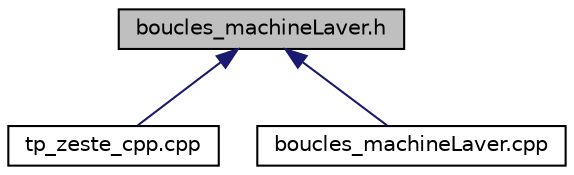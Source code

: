 digraph "boucles_machineLaver.h"
{
 // LATEX_PDF_SIZE
  edge [fontname="Helvetica",fontsize="10",labelfontname="Helvetica",labelfontsize="10"];
  node [fontname="Helvetica",fontsize="10",shape=record];
  Node1 [label="boucles_machineLaver.h",height=0.2,width=0.4,color="black", fillcolor="grey75", style="filled", fontcolor="black",tooltip=" "];
  Node1 -> Node2 [dir="back",color="midnightblue",fontsize="10",style="solid",fontname="Helvetica"];
  Node2 [label="tp_zeste_cpp.cpp",height=0.2,width=0.4,color="black", fillcolor="white", style="filled",URL="$tp__zeste__cpp_8cpp.html",tooltip="Implements the TP zeste C++ class."];
  Node1 -> Node3 [dir="back",color="midnightblue",fontsize="10",style="solid",fontname="Helvetica"];
  Node3 [label="boucles_machineLaver.cpp",height=0.2,width=0.4,color="black", fillcolor="white", style="filled",URL="$boucles__machine_laver_8cpp.html",tooltip=" "];
}
